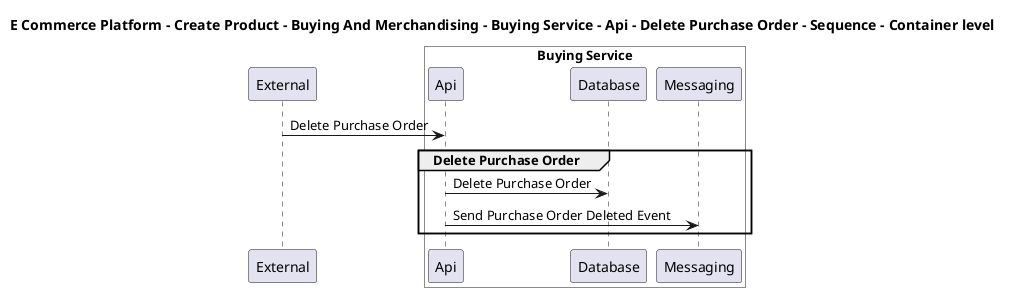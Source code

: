@startuml

title E Commerce Platform - Create Product - Buying And Merchandising - Buying Service - Api - Delete Purchase Order - Sequence - Container level

participant "External" as C4InterFlow.SoftwareSystems.ExternalSystem

box "Buying Service" #White
    participant "Api" as ECommercePlatform.CreateProduct.BuyingAndMerchandising.SoftwareSystems.BuyingService.Containers.Api
    participant "Database" as ECommercePlatform.CreateProduct.BuyingAndMerchandising.SoftwareSystems.BuyingService.Containers.Database
    participant "Messaging" as ECommercePlatform.CreateProduct.BuyingAndMerchandising.SoftwareSystems.BuyingService.Containers.Messaging
end box


C4InterFlow.SoftwareSystems.ExternalSystem -> ECommercePlatform.CreateProduct.BuyingAndMerchandising.SoftwareSystems.BuyingService.Containers.Api : Delete Purchase Order
group Delete Purchase Order
ECommercePlatform.CreateProduct.BuyingAndMerchandising.SoftwareSystems.BuyingService.Containers.Api -> ECommercePlatform.CreateProduct.BuyingAndMerchandising.SoftwareSystems.BuyingService.Containers.Database : Delete Purchase Order
ECommercePlatform.CreateProduct.BuyingAndMerchandising.SoftwareSystems.BuyingService.Containers.Api -> ECommercePlatform.CreateProduct.BuyingAndMerchandising.SoftwareSystems.BuyingService.Containers.Messaging : Send Purchase Order Deleted Event
end


@enduml
